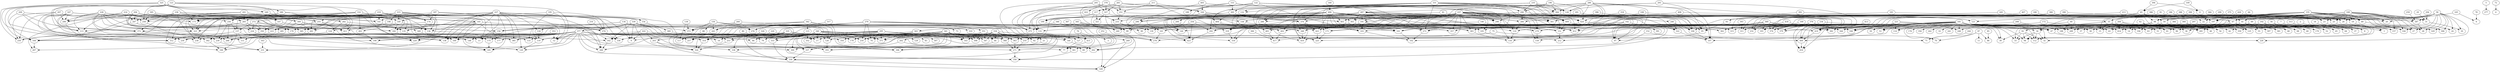digraph G {
    227 -> 336;
    326 -> 336;
    377 -> 336;
    274 -> 336;
    207 -> 250;
    167 -> 250;
    325 -> 250;
    323 -> 250;
    247 -> 250;
    228 -> 323;
    219 -> 323;
    332 -> 323;
    198 -> 323;
    280 -> 323;
    215 -> 198;
    123 -> 280;
    214 -> 247;
    204 -> 247;
    201 -> 247;
    195 -> 274;
    216 -> 274;
    228 -> 274;
    198 -> 274;
    227 -> 274;
    167 -> 179;
    280 -> 179;
    247 -> 179;
    198 -> 179;
    207 -> 173;
    187 -> 173;
    219 -> 173;
    332 -> 173;
    325 -> 173;
    181 -> 377;
    167 -> 231;
    227 -> 231;
    163 -> 231;
    377 -> 231;
    239 -> 231;
    123 -> 238;
    332 -> 238;
    249 -> 238;
    389 -> 238;
    154 -> 389;
    395 -> 154;
    236 -> 154;
    187 -> 154;
    219 -> 154;
    215 -> 154;
    325 -> 249;
    256 -> 239;
    258 -> 239;
    261 -> 239;
    236 -> 256;
    219 -> 256;
    280 -> 256;
    332 -> 261;
    215 -> 261;
    309 -> 261;
    247 -> 261;
    227 -> 261;
    228 -> 309;
    167 -> 309;
    325 -> 309;
    209 -> 258;
    395 -> 258;
    236 -> 258;
    123 -> 258;
    219 -> 258;
    161 -> 278;
    199 -> 278;
    252 -> 278;
    181 -> 278;
    217 -> 199;
    406 -> 199;
    237 -> 199;
    286 -> 284;
    251 -> 284;
    287 -> 284;
    290 -> 284;
    293 -> 287;
    196 -> 290;
    235 -> 290;
    331 -> 290;
    283 -> 251;
    211 -> 251;
    378 -> 251;
    160 -> 406;
    122 -> 217;
    153 -> 217;
    191 -> 161;
    406 -> 161;
    233 -> 161;
    286 -> 191;
    287 -> 191;
    290 -> 191;
    251 -> 233;
    217 -> 233;
    237 -> 233;
    152 -> 262;
    326 -> 262;
    140 -> 262;
    181 -> 262;
    272 -> 140;
    389 -> 140;
    309 -> 140;
    220 -> 140;
    146 -> 140;
    332 -> 272;
    255 -> 385;
    365 -> 385;
    353 -> 385;
    227 -> 385;
    377 -> 385;
    272 -> 365;
    187 -> 365;
    256 -> 365;
    214 -> 255;
    204 -> 255;
    201 -> 255;
    227 -> 255;
    175 -> 185;
    145 -> 185;
    209 -> 185;
    227 -> 185;
    377 -> 185;
    339 -> 175;
    349 -> 175;
    142 -> 175;
    282 -> 175;
    174 -> 349;
    309 -> 349;
    187 -> 174;
    219 -> 174;
    332 -> 174;
    215 -> 174;
    204 -> 282;
    201 -> 282;
    236 -> 145;
    280 -> 145;
    162 -> 266;
    145 -> 266;
    395 -> 266;
    227 -> 266;
    377 -> 266;
    339 -> 162;
    222 -> 162;
    349 -> 162;
    282 -> 162;
    411 -> 138;
    145 -> 138;
    236 -> 138;
    227 -> 138;
    377 -> 138;
    325 -> 411;
    207 -> 411;
    255 -> 411;
    174 -> 411;
    207 -> 230;
    137 -> 230;
    113 -> 230;
    377 -> 230;
    215 -> 137;
    256 -> 137;
    272 -> 137;
    228 -> 113;
    167 -> 113;
    204 -> 113;
    265 -> 113;
    325 -> 113;
    214 -> 265;
    201 -> 265;
    227 -> 265;
    195 -> 133;
    182 -> 133;
    377 -> 133;
    332 -> 182;
    265 -> 182;
    228 -> 182;
    145 -> 182;
    149 -> 182;
    187 -> 149;
    167 -> 149;
    204 -> 149;
    215 -> 149;
    249 -> 149;
    187 -> 177;
    136 -> 177;
    377 -> 177;
    219 -> 136;
    265 -> 136;
    145 -> 136;
    149 -> 136;
    332 -> 136;
    228 -> 268;
    350 -> 268;
    256 -> 268;
    377 -> 268;
    228 -> 350;
    265 -> 350;
    147 -> 350;
    272 -> 350;
    215 -> 350;
    204 -> 147;
    249 -> 147;
    224 -> 229;
    227 -> 229;
    123 -> 229;
    377 -> 229;
    272 -> 224;
    265 -> 224;
    204 -> 224;
    219 -> 148;
    137 -> 148;
    156 -> 148;
    377 -> 148;
    142 -> 156;
    134 -> 156;
    255 -> 156;
    339 -> 156;
    309 -> 156;
    145 -> 169;
    135 -> 169;
    332 -> 169;
    227 -> 169;
    377 -> 169;
    332 -> 135;
    215 -> 135;
    141 -> 135;
    147 -> 135;
    227 -> 135;
    195 -> 141;
    214 -> 141;
    201 -> 141;
    219 -> 141;
    237 -> 357;
    403 -> 357;
    181 -> 357;
    283 -> 131;
    191 -> 131;
    217 -> 131;
    422 -> 131;
    205 -> 131;
    378 -> 422;
    422 -> 403;
    237 -> 403;
    205 -> 403;
    291 -> 403;
    406 -> 403;
    254 -> 130;
    217 -> 130;
    128 -> 130;
    196 -> 128;
    235 -> 128;
    331 -> 128;
    293 -> 128;
    286 -> 128;
    214 -> 267;
    164 -> 267;
    377 -> 267;
    209 -> 164;
    395 -> 164;
    236 -> 164;
    123 -> 164;
    223 -> 164;
    215 -> 223;
    255 -> 223;
    395 -> 223;
    309 -> 223;
    272 -> 223;
    124 -> 120;
    119 -> 120;
    167 -> 120;
    227 -> 120;
    377 -> 120;
    222 -> 119;
    145 -> 119;
    118 -> 119;
    134 -> 119;
    142 -> 118;
    339 -> 118;
    227 -> 118;
    249 -> 124;
    282 -> 124;
    204 -> 111;
    137 -> 111;
    285 -> 111;
    377 -> 111;
    309 -> 285;
    214 -> 285;
    227 -> 285;
    201 -> 166;
    137 -> 166;
    302 -> 166;
    377 -> 166;
    124 -> 302;
    167 -> 302;
    227 -> 302;
    237 -> 159;
    279 -> 159;
    181 -> 159;
    205 -> 275;
    211 -> 275;
    378 -> 275;
    303 -> 275;
    283 -> 275;
    304 -> 303;
    305 -> 303;
    287 -> 303;
    196 -> 304;
    235 -> 304;
    331 -> 304;
    286 -> 304;
    122 -> 305;
    153 -> 305;
    303 -> 279;
    283 -> 279;
    237 -> 279;
    180 -> 279;
    406 -> 279;
    206 -> 312;
    201 -> 312;
    325 -> 312;
    227 -> 312;
    377 -> 312;
    207 -> 206;
    228 -> 206;
    214 -> 206;
    167 -> 206;
    204 -> 206;
    215 -> 190;
    263 -> 190;
    372 -> 190;
    377 -> 190;
    332 -> 263;
    149 -> 263;
    236 -> 372;
    228 -> 372;
    123 -> 372;
    265 -> 372;
    209 -> 372;
    299 -> 315;
    181 -> 315;
    146 -> 315;
    237 -> 316;
    318 -> 316;
    406 -> 316;
    319 -> 316;
    217 -> 321;
    327 -> 321;
    205 -> 327;
    283 -> 327;
    378 -> 327;
    303 -> 319;
    237 -> 319;
    158 -> 319;
    211 -> 319;
    181 -> 319;
    327 -> 158;
    406 -> 158;
    203 -> 328;
    269 -> 328;
    330 -> 328;
    270 -> 328;
    377 -> 328;
    333 -> 330;
    334 -> 330;
    335 -> 330;
    337 -> 330;
    338 -> 330;
    115 -> 333;
    150 -> 333;
    340 -> 333;
    295 -> 333;
    341 -> 333;
    342 -> 115;
    343 -> 178;
    340 -> 178;
    222 -> 178;
    295 -> 178;
    341 -> 178;
    150 -> 243;
    260 -> 243;
    342 -> 243;
    345 -> 343;
    346 -> 343;
    343 -> 337;
    340 -> 337;
    222 -> 337;
    334 -> 337;
    202 -> 337;
    341 -> 202;
    341 -> 338;
    335 -> 338;
    203 -> 338;
    340 -> 203;
    222 -> 203;
    341 -> 269;
    334 -> 347;
    351 -> 347;
    377 -> 347;
    115 -> 352;
    150 -> 352;
    340 -> 352;
    341 -> 352;
    295 -> 352;
    270 -> 351;
    295 -> 354;
    351 -> 354;
    377 -> 354;
    126 -> 355;
    150 -> 355;
    341 -> 355;
    340 -> 355;
    334 -> 355;
    342 -> 126;
    260 -> 126;
    340 -> 126;
    341 -> 126;
    340 -> 358;
    361 -> 358;
    142 -> 358;
    271 -> 358;
    377 -> 358;
    210 -> 271;
    368 -> 271;
    363 -> 271;
    335 -> 271;
    270 -> 271;
    343 -> 210;
    340 -> 210;
    295 -> 210;
    334 -> 210;
    142 -> 210;
    341 -> 371;
    295 -> 371;
    343 -> 371;
    340 -> 371;
    334 -> 371;
    317 -> 276;
    150 -> 276;
    342 -> 276;
    260 -> 276;
    142 -> 363;
    341 -> 363;
    295 -> 363;
    334 -> 363;
    340 -> 363;
    334 -> 368;
    341 -> 368;
    340 -> 368;
    142 -> 368;
    335 -> 368;
    202 -> 361;
    270 -> 361;
    377 -> 129;
    351 -> 308;
    310 -> 308;
    295 -> 308;
    334 -> 308;
    341 -> 308;
    339 -> 324;
    314 -> 324;
    373 -> 324;
    270 -> 324;
    253 -> 324;
    342 -> 373;
    339 -> 373;
    150 -> 373;
    260 -> 373;
    139 -> 373;
    339 -> 314;
    270 -> 314;
    340 -> 314;
    335 -> 314;
    340 -> 253;
    339 -> 253;
    335 -> 253;
    339 -> 310;
    234 -> 374;
    186 -> 374;
    369 -> 374;
    181 -> 374;
    376 -> 374;
    234 -> 379;
    208 -> 379;
    369 -> 379;
    181 -> 379;
    376 -> 379;
    380 -> 382;
    172 -> 382;
    369 -> 382;
    181 -> 382;
    376 -> 382;
    213 -> 344;
    384 -> 344;
    369 -> 344;
    181 -> 344;
    376 -> 344;
    386 -> 184;
    297 -> 184;
    369 -> 184;
    181 -> 184;
    376 -> 184;
    388 -> 232;
    390 -> 232;
    369 -> 232;
    181 -> 232;
    376 -> 232;
    392 -> 311;
    393 -> 311;
    369 -> 311;
    181 -> 311;
    376 -> 311;
    399 -> 193;
    375 -> 193;
    369 -> 193;
    181 -> 193;
    376 -> 193;
    401 -> 417;
    402 -> 417;
    181 -> 417;
    366 -> 417;
    404 -> 401;
    132 -> 401;
    237 -> 401;
    406 -> 401;
    305 -> 404;
    320 -> 404;
    205 -> 320;
    283 -> 320;
    211 -> 320;
    405 -> 320;
    378 -> 320;
    235 -> 132;
    331 -> 132;
    132 -> 402;
    404 -> 402;
    237 -> 402;
    406 -> 402;
    408 -> 402;
    235 -> 409;
    331 -> 409;
    237 -> 409;
    345 -> 240;
    346 -> 240;
    369 -> 240;
    367 -> 240;
    181 -> 240;
    288 -> 410;
    370 -> 410;
    196 -> 410;
    237 -> 410;
    348 -> 410;
    406 -> 288;
    235 -> 288;
    331 -> 288;
    237 -> 288;
    286 -> 370;
    320 -> 370;
    287 -> 370;
    305 -> 370;
    331 -> 301;
    237 -> 301;
    406 -> 301;
    396 -> 301;
    331 -> 348;
    237 -> 348;
    196 -> 348;
    181 -> 348;
    413 -> 416;
    406 -> 416;
    128 -> 416;
    237 -> 416;
    400 -> 416;
    246 -> 400;
    237 -> 400;
    419 -> 400;
    406 -> 400;
    420 -> 400;
    320 -> 246;
    293 -> 419;
    286 -> 419;
    413 -> 419;
    409 -> 419;
    181 -> 419;
    331 -> 225;
    421 -> 225;
    171 -> 225;
    181 -> 225;
    235 -> 225;
    370 -> 421;
    331 -> 421;
    237 -> 421;
    406 -> 421;
    331 -> 171;
    370 -> 171;
    237 -> 171;
    406 -> 171;
    418 -> 171;
    233 -> 423;
    254 -> 423;
    406 -> 423;
    200 -> 423;
    292 -> 423;
    290 -> 200;
    287 -> 200;
    237 -> 200;
    286 -> 292;
    254 -> 292;
    409 -> 292;
    287 -> 292;
    181 -> 292;
    406 -> 412;
    407 -> 412;
    237 -> 412;
    181 -> 412;
    331 -> 412;
    424 -> 391;
    196 -> 424;
    235 -> 424;
    286 -> 424;
    287 -> 424;
    383 -> 116;
    298 -> 116;
    110 -> 116;
    181 -> 116;
    284 -> 110;
    237 -> 110;
    406 -> 110;
    108 -> 110;
    122 -> 189;
    153 -> 189;
    158 -> 383;
    122 -> 383;
    153 -> 383;
    237 -> 383;
    191 -> 383;
    290 -> 298;
    305 -> 298;
    405 -> 298;
    287 -> 298;
    237 -> 298;
    304 -> 107;
    322 -> 107;
    106 -> 107;
    181 -> 107;
    293 -> 107;
    246 -> 322;
    304 -> 322;
    237 -> 322;
    406 -> 322;
    304 -> 106;
    246 -> 106;
    237 -> 106;
    406 -> 106;
    245 -> 106;
    105 -> 212;
    151 -> 212;
    181 -> 212;
    320 -> 144;
    191 -> 144;
    237 -> 144;
    406 -> 144;
    122 -> 144;
    320 -> 105;
    191 -> 105;
    237 -> 105;
    406 -> 105;
    183 -> 105;
    254 -> 151;
    286 -> 151;
    409 -> 151;
    122 -> 151;
    287 -> 151;
    103 -> 102;
    273 -> 102;
    101 -> 102;
    181 -> 102;
    320 -> 101;
    191 -> 101;
    237 -> 101;
    406 -> 101;
    100 -> 101;
    406 -> 103;
    122 -> 103;
    237 -> 103;
    191 -> 103;
    331 -> 273;
    122 -> 273;
    424 -> 273;
    153 -> 273;
    237 -> 273;
    181 -> 176;
    327 -> 99;
    406 -> 99;
    296 -> 99;
    378 -> 99;
    237 -> 99;
    405 -> 296;
    305 -> 296;
    287 -> 296;
    304 -> 296;
    286 -> 97;
    406 -> 97;
    290 -> 97;
    237 -> 97;
    95 -> 97;
    290 -> 95;
    93 -> 95;
    286 -> 95;
    237 -> 95;
    181 -> 95;
    91 -> 93;
    345 -> 362;
    369 -> 362;
    181 -> 362;
    345 -> 90;
    369 -> 90;
    346 -> 90;
    181 -> 90;
    295 -> 89;
    269 -> 89;
    377 -> 89;
    88 -> 117;
    335 -> 117;
    270 -> 117;
    139 -> 117;
    340 -> 117;
    150 -> 88;
    181 -> 356;
    87 -> 86;
    85 -> 86;
    181 -> 242;
    377 -> 83;
    334 -> 82;
    341 -> 82;
    295 -> 82;
    81 -> 82;
    351 -> 82;
    80 -> 79;
    340 -> 79;
    335 -> 79;
    295 -> 79;
    270 -> 79;
    127 -> 77;
    415 -> 77;
    334 -> 77;
    377 -> 77;
    270 -> 127;
    295 -> 127;
    335 -> 127;
    341 -> 127;
    76 -> 127;
    335 -> 218;
    341 -> 218;
    75 -> 218;
    270 -> 218;
    340 -> 218;
    335 -> 415;
    270 -> 415;
    341 -> 415;
    76 -> 415;
    335 -> 84;
    341 -> 84;
    377 -> 84;
    270 -> 74;
    295 -> 74;
    334 -> 74;
    340 -> 74;
    377 -> 307;
    351 -> 143;
    73 -> 143;
    295 -> 143;
    334 -> 143;
    341 -> 143;
    243 -> 257;
    340 -> 257;
    134 -> 257;
    335 -> 257;
    270 -> 257;
    134 -> 73;
    75 -> 71;
    244 -> 71;
    87 -> 71;
    87 -> 70;
    181 -> 70;
    152 -> 70;
    69 -> 68;
    181 -> 68;
    67 -> 68;
    155 -> 67;
    65 -> 67;
    168 -> 67;
    394 -> 65;
    109 -> 65;
    221 -> 114;
    181 -> 114;
    67 -> 114;
    264 -> 63;
    181 -> 63;
    67 -> 63;
    62 -> 61;
    181 -> 61;
    67 -> 61;
    60 -> 289;
    181 -> 289;
    59 -> 289;
    58 -> 59;
    155 -> 59;
    65 -> 59;
    264 -> 414;
    181 -> 414;
    59 -> 414;
    360 -> 125;
    181 -> 125;
    67 -> 125;
    60 -> 57;
    181 -> 57;
    67 -> 57;
    56 -> 64;
    181 -> 64;
    67 -> 64;
    192 -> 170;
    181 -> 170;
    67 -> 170;
    69 -> 55;
    181 -> 55;
    59 -> 55;
    360 -> 54;
    181 -> 54;
    59 -> 54;
    221 -> 53;
    181 -> 53;
    59 -> 53;
    56 -> 52;
    181 -> 52;
    59 -> 52;
    192 -> 381;
    181 -> 381;
    59 -> 381;
    62 -> 51;
    181 -> 51;
    59 -> 51;
    221 -> 50;
    181 -> 50;
    98 -> 50;
    155 -> 98;
    58 -> 98;
    65 -> 98;
    60 -> 188;
    181 -> 188;
    98 -> 188;
    56 -> 48;
    181 -> 48;
    98 -> 48;
    192 -> 359;
    181 -> 359;
    98 -> 359;
    62 -> 194;
    181 -> 194;
    98 -> 194;
    47 -> 226;
    58 -> 226;
    208 -> 47;
    418 -> 47;
    100 -> 47;
    168 -> 47;
    155 -> 47;
    66 -> 197;
    380 -> 197;
    168 -> 197;
    155 -> 197;
    360 -> 46;
    181 -> 46;
    98 -> 46;
    317 -> 398;
    340 -> 398;
    341 -> 398;
    44 -> 398;
    334 -> 44;
    377 -> 44;
    351 -> 44;
    264 -> 43;
    181 -> 43;
    98 -> 43;
    69 -> 42;
    181 -> 42;
    98 -> 42;
    264 -> 96;
    181 -> 96;
    41 -> 96;
    168 -> 41;
    58 -> 41;
    65 -> 41;
    69 -> 40;
    181 -> 40;
    41 -> 40;
    221 -> 248;
    181 -> 248;
    41 -> 248;
    60 -> 38;
    181 -> 38;
    41 -> 38;
    56 -> 37;
    181 -> 37;
    41 -> 37;
    62 -> 36;
    181 -> 36;
    41 -> 36;
    221 -> 39;
    181 -> 39;
    92 -> 39;
    35 -> 92;
    58 -> 35;
    237 -> 35;
    155 -> 35;
    34 -> 33;
    92 -> 33;
    60 -> 33;
    181 -> 33;
    342 -> 34;
    35 -> 34;
    65 -> 34;
    34 -> 94;
    92 -> 94;
    62 -> 94;
    181 -> 94;
    34 -> 112;
    92 -> 112;
    192 -> 112;
    181 -> 112;
    192 -> 45;
    181 -> 45;
    41 -> 45;
    360 -> 397;
    181 -> 397;
    41 -> 397;
    34 -> 32;
    92 -> 32;
    56 -> 32;
    181 -> 32;
    31 -> 30;
    58 -> 30;
    375 -> 31;
    294 -> 31;
    29 -> 31;
    168 -> 31;
    155 -> 31;
    237 -> 121;
    81 -> 121;
    168 -> 121;
    155 -> 121;
    297 -> 28;
    387 -> 28;
    168 -> 28;
    58 -> 28;
    155 -> 28;
    259 -> 387;
    91 -> 387;
    388 -> 387;
    168 -> 387;
    58 -> 387;
    384 -> 27;
    26 -> 27;
    168 -> 27;
    58 -> 27;
    155 -> 27;
    408 -> 26;
    318 -> 26;
    386 -> 26;
    168 -> 26;
    58 -> 26;
    172 -> 104;
    25 -> 104;
    168 -> 104;
    58 -> 104;
    155 -> 104;
    396 -> 25;
    108 -> 25;
    213 -> 25;
    168 -> 25;
    58 -> 25;
    23 -> 329;
    58 -> 329;
    390 -> 23;
    245 -> 23;
    291 -> 23;
    168 -> 23;
    155 -> 23;
    364 -> 22;
    392 -> 22;
    168 -> 22;
    155 -> 22;
    21 -> 300;
    340 -> 300;
    341 -> 300;
    377 -> 300;
    334 -> 21;
    351 -> 21;
    49 -> 24;
    58 -> 24;
    420 -> 49;
    180 -> 49;
    299 -> 49;
    155 -> 49;
    168 -> 49;
    165 -> 20;
    399 -> 20;
    168 -> 20;
    155 -> 20;
    19 -> 306;
    58 -> 306;
    186 -> 19;
    407 -> 19;
    183 -> 19;
    168 -> 19;
    155 -> 19;
    18 -> 157;
    234 -> 157;
    168 -> 157;
    155 -> 157;
    295 -> 17;
    334 -> 17;
    377 -> 17;
    340 -> 17;
    335 -> 16;
    270 -> 16;
    377 -> 16;
    340 -> 16;
    264 -> 15;
    181 -> 15;
    35 -> 15;
    65 -> 15;
    360 -> 14;
    181 -> 14;
    35 -> 14;
    65 -> 14;
    215 -> 13;
    228 -> 13;
    227 -> 13;
    377 -> 13;
    69 -> 281;
    181 -> 281;
    35 -> 281;
    65 -> 281;
    195 -> 12;
    123 -> 12;
    353 -> 12;
    227 -> 12;
    377 -> 12;
    87 -> 11;
    181 -> 10;
    134 -> 9;
    222 -> 9;
    339 -> 9;
    220 -> 9;
    227 -> 9;
    181 -> 241;
    342 -> 8;
    313 -> 8;
    7 -> 8;
    181 -> 8;
    78 -> 6;
    165 -> 6;
    5 -> 277;
    72 -> 4;
    76 -> 3;
    2 -> 1;
    313 -> 1;
    181 -> 1;
    394 -> 0;
    109 -> 0;
}
